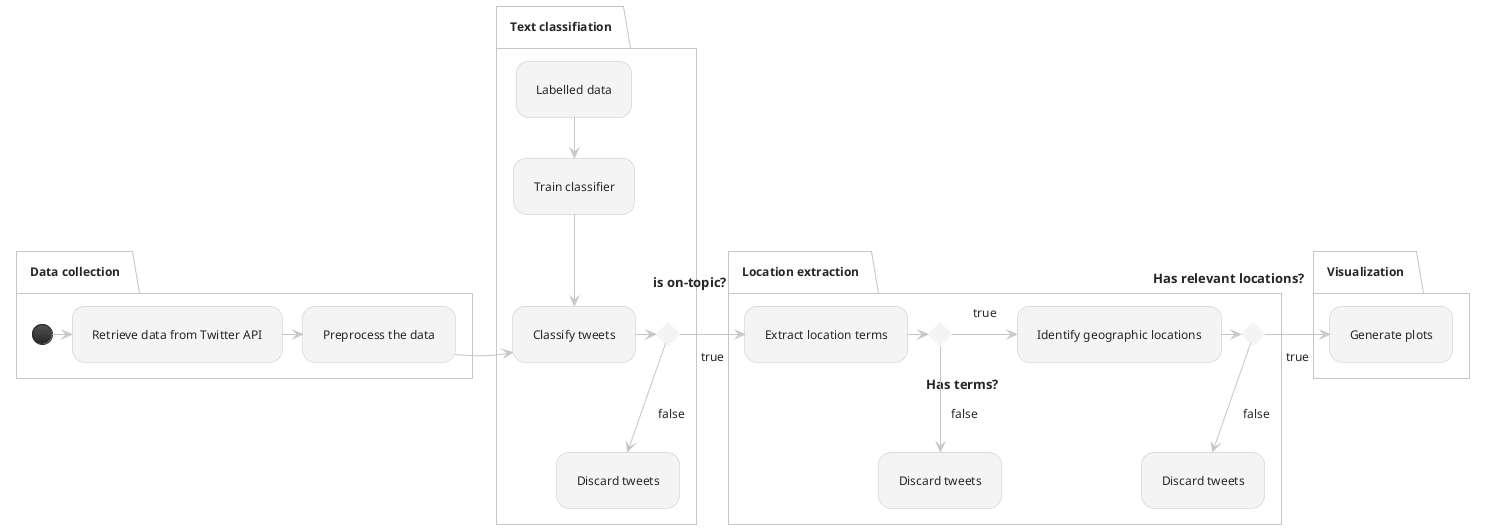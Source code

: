 @startuml
!theme carbon-gray

partition "Data collection" {
  (*) -> "Retrieve data from Twitter API"
  -> "Preprocess the data"
}

partition "Text classifiation" {
  "Labelled data" --> "Train classifier"
  "Preprocess the data" -right-> "Classify tweets"
  "Train classifier" -down-> "Classify tweets" 
  "Classify tweets" -right-> if ===is on-topic? then 
  -down->[false] "Discard tweets" as dt1
}

partition "Location extraction" {
  else
  -right->[true] "Extract location terms"
  endif
  "Extract location terms" -right-> if ===Has terms? then 
  -right->[true] "Identify geographic locations"
  else
  -down->[false] "Discard tweets" as dt2
  endif
  "Identify geographic locations" -right-> if ===Has relevant locations? then 
  -down->[false] "Discard tweets" as dt3
}

partition "Visualization" {
  else
  -right->[true] "Generate plots"
  endif
}
@enduml
